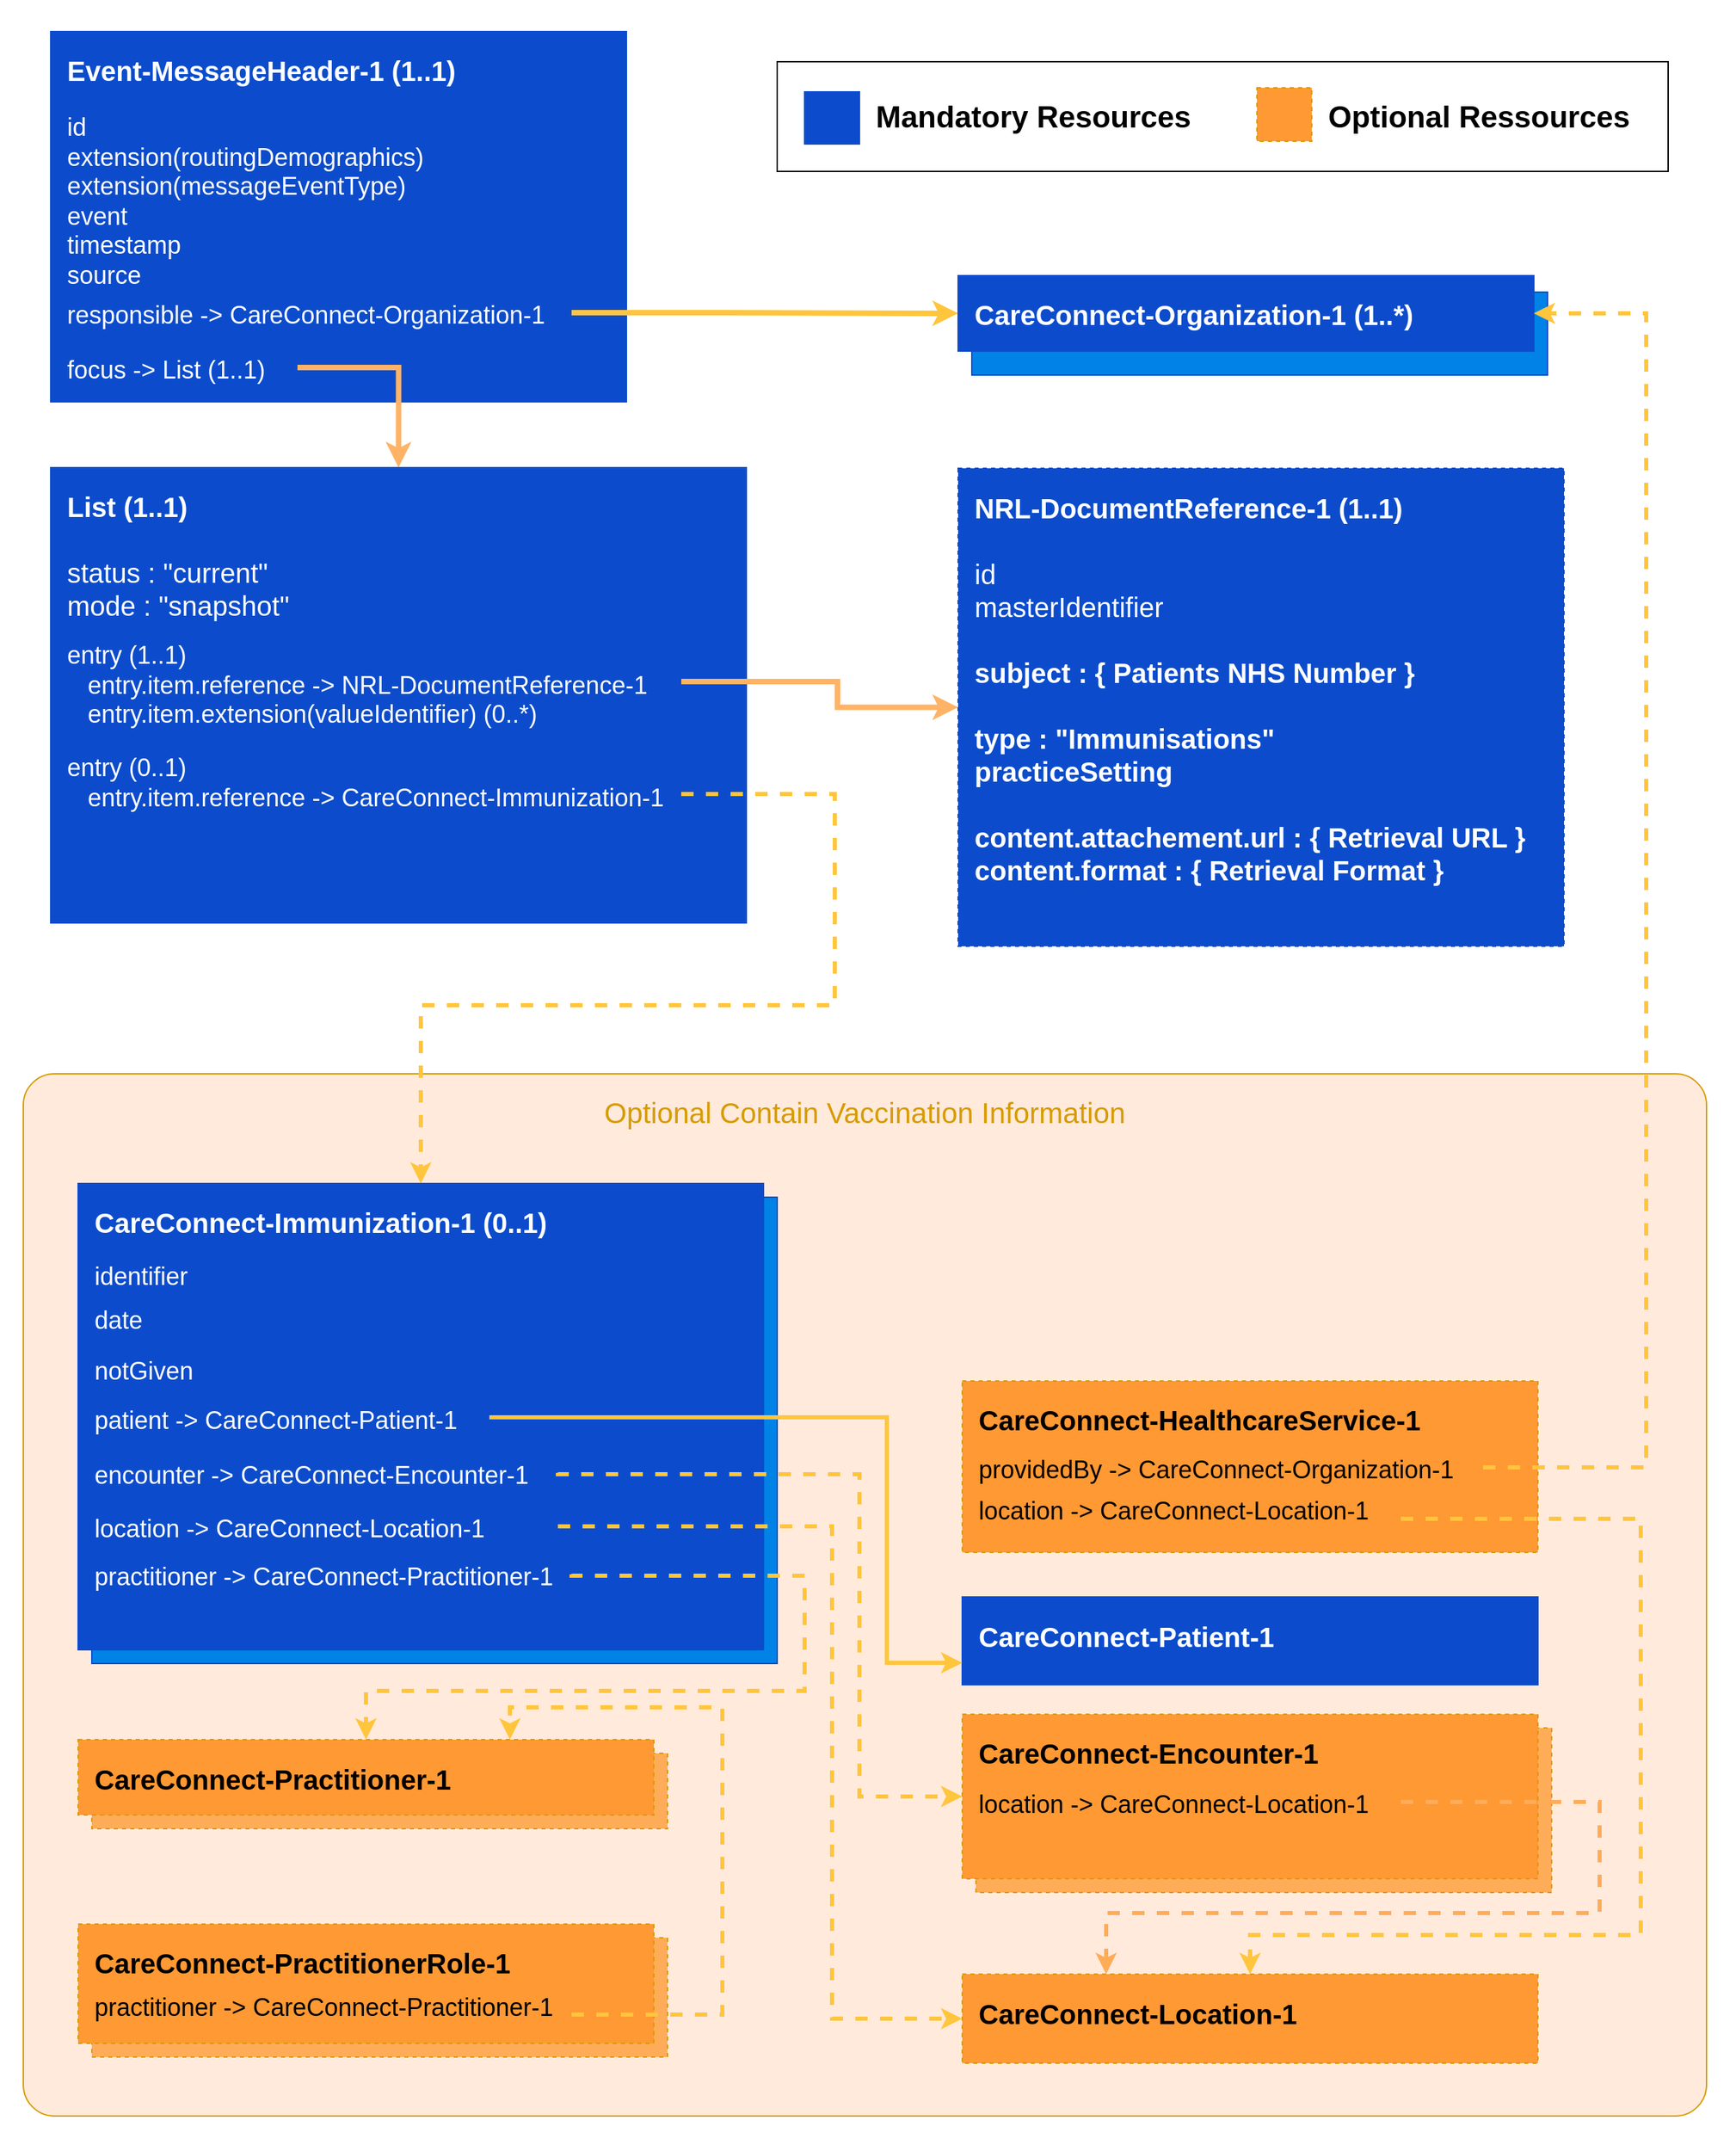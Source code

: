 <mxfile version="13.6.2" type="device"><diagram id="b6cc2b64-dc74-26d6-7d0d-ee15ff615bd6" name="Page-1"><mxGraphModel dx="1710" dy="1007" grid="0" gridSize="10" guides="1" tooltips="1" connect="1" arrows="1" fold="1" page="0" pageScale="1" pageWidth="850" pageHeight="1100" background="#ffffff" math="0" shadow="0"><root><mxCell id="0"/><mxCell id="1" parent="0"/><mxCell id="uJZ3wX4JLUTXl5ksKvSD-90" value="" style="rounded=0;whiteSpace=wrap;html=1;fillColor=none;strokeColor=#FFFFFF;" parent="1" vertex="1"><mxGeometry x="104" y="58" width="1264" height="1566" as="geometry"/></mxCell><mxCell id="U3xSKAkFcY13bJVTAGrU-121" value="&lt;span style=&quot;font-size: 21px; text-align: left;&quot;&gt;Optional Contain Vaccination Information&lt;/span&gt;" style="rounded=1;whiteSpace=wrap;html=1;strokeColor=#D79B00;arcSize=3;verticalAlign=top;fontSize=21;fontColor=#D79B00;spacingTop=9;fillColor=#FFEADB;" parent="1" vertex="1"><mxGeometry x="120" y="840" width="1228" height="760" as="geometry"/></mxCell><mxCell id="U3xSKAkFcY13bJVTAGrU-120" value="CareConnect-Organization-1&lt;br style=&quot;font-size: 20px;&quot;&gt;" style="rounded=0;whiteSpace=wrap;html=1;fillColor=#0082E6;strokeColor=#0C4CCC;fontColor=#FFFFFF;verticalAlign=top;align=left;fontSize=20;spacingLeft=10;spacingTop=10;spacingBottom=10;spacingRight=10;fontStyle=1" parent="1" vertex="1"><mxGeometry x="812" y="270" width="420" height="60.5" as="geometry"/></mxCell><mxCell id="90" value="" style="rounded=0;whiteSpace=wrap;html=1;strokeColor=#000000;strokeWidth=1;fillColor=none;gradientColor=none;fontSize=90;fontColor=#000000;align=left;" parent="1" vertex="1"><mxGeometry x="670" y="102" width="650" height="80" as="geometry"/></mxCell><mxCell id="80" value="&lt;br style=&quot;font-size: 20px&quot;&gt;" style="rounded=0;whiteSpace=wrap;html=1;fillColor=#FF9933;strokeColor=#d79b00;fontColor=#000000;verticalAlign=top;align=left;fontSize=20;spacingLeft=10;spacingTop=10;spacingBottom=10;spacingRight=10;fontStyle=1;gradientDirection=east;dashed=1;" parent="1" vertex="1"><mxGeometry x="1020" y="121" width="40" height="39" as="geometry"/></mxCell><mxCell id="82" value="&lt;br style=&quot;font-size: 20px&quot;&gt;" style="rounded=0;whiteSpace=wrap;html=1;fillColor=#0C4CCC;strokeColor=#0C4CCC;fontColor=#FFFFFF;verticalAlign=top;align=left;fontSize=20;spacingLeft=10;spacingTop=10;spacingBottom=10;spacingRight=10;fontStyle=1" parent="1" vertex="1"><mxGeometry x="690" y="124" width="40" height="38" as="geometry"/></mxCell><mxCell id="83" value="Optional Ressources" style="text;html=1;strokeColor=none;fillColor=none;align=left;verticalAlign=middle;whiteSpace=wrap;rounded=0;dashed=1;fontSize=22;fontColor=#000000;fontStyle=1" parent="1" vertex="1"><mxGeometry x="1070" y="110" width="245" height="65" as="geometry"/></mxCell><mxCell id="87" value="&lt;div style=&quot;text-align: left&quot;&gt;&lt;span&gt;Mandatory Resources&lt;/span&gt;&lt;/div&gt;" style="text;html=1;strokeColor=none;fillColor=none;align=left;verticalAlign=middle;whiteSpace=wrap;rounded=0;dashed=1;fontSize=22;fontColor=#000000;fontStyle=1" parent="1" vertex="1"><mxGeometry x="740" y="110" width="245" height="65" as="geometry"/></mxCell><mxCell id="uEHPl-yuQ3Yh6SYWne49-92" value="Event-MessageHeader-1 (1..1)" style="rounded=0;whiteSpace=wrap;html=1;fillColor=#0C4CCC;strokeColor=#0C4CCC;fontColor=#FFFFFF;verticalAlign=top;align=left;fontSize=20;spacingLeft=10;spacingTop=10;spacingBottom=10;spacingRight=10;fontStyle=1" parent="1" vertex="1"><mxGeometry x="140" y="80" width="420" height="270" as="geometry"/></mxCell><mxCell id="uEHPl-yuQ3Yh6SYWne49-93" style="edgeStyle=orthogonalEdgeStyle;rounded=0;html=1;exitX=1;exitY=0.5;jettySize=auto;orthogonalLoop=1;strokeColor=#FFC53D;strokeWidth=4;fontSize=20;fontColor=#FFFFFF;entryX=0;entryY=0.5;entryDx=0;entryDy=0;" parent="1" source="uEHPl-yuQ3Yh6SYWne49-94" target="uEHPl-yuQ3Yh6SYWne49-95" edge="1"><mxGeometry relative="1" as="geometry"><Array as="points"><mxPoint x="630" y="285"/><mxPoint x="630" y="285"/></Array></mxGeometry></mxCell><mxCell id="uEHPl-yuQ3Yh6SYWne49-94" value="responsible -&amp;gt; CareConnect-Organization-1" style="text;html=1;fontSize=18;fontColor=#FFFFFF;" parent="1" vertex="1"><mxGeometry x="150" y="270" width="370" height="30" as="geometry"/></mxCell><mxCell id="uEHPl-yuQ3Yh6SYWne49-95" value="CareConnect-Organization-1 (1..*)" style="rounded=0;whiteSpace=wrap;html=1;fillColor=#0C4CCC;strokeColor=#0C4CCC;fontColor=#FFFFFF;verticalAlign=top;align=left;fontSize=20;spacingLeft=10;spacingTop=10;spacingBottom=10;spacingRight=10;fontStyle=1" parent="1" vertex="1"><mxGeometry x="802" y="258" width="420" height="55" as="geometry"/></mxCell><mxCell id="uEHPl-yuQ3Yh6SYWne49-96" value="NRL-DocumentReference-1 (1..1)&lt;br&gt;&lt;span style=&quot;font-weight: normal&quot;&gt;&lt;br&gt;id&lt;br&gt;masterIdentifier&lt;br&gt;&lt;br&gt;&lt;/span&gt;subject : { Patients NHS Number }&lt;br&gt;&lt;br&gt;type : &quot;Immunisations&quot;&lt;br&gt;practiceSetting&lt;br&gt;&lt;br&gt;content.attachement.url : { Retrieval URL }&lt;br&gt;content.format : { Retrieval Format }" style="rounded=0;whiteSpace=wrap;html=1;verticalAlign=top;align=left;fontSize=20;spacingLeft=10;spacingTop=10;spacingBottom=10;spacingRight=10;fontStyle=1;gradientDirection=east;dashed=1;strokeColor=#0C4CCC;fillColor=#0C4CCC;fontColor=#FFFFFF;" parent="1" vertex="1"><mxGeometry x="802" y="398.5" width="442" height="348.5" as="geometry"/></mxCell><mxCell id="uEHPl-yuQ3Yh6SYWne49-97" style="edgeStyle=orthogonalEdgeStyle;rounded=0;orthogonalLoop=1;jettySize=auto;html=1;entryX=0.5;entryY=0;entryDx=0;entryDy=0;fillColor=#fff2cc;strokeColor=#FFB366;strokeWidth=4;exitX=1;exitY=0.5;exitDx=0;exitDy=0;" parent="1" source="uEHPl-yuQ3Yh6SYWne49-98" target="uEHPl-yuQ3Yh6SYWne49-99" edge="1"><mxGeometry relative="1" as="geometry"><Array as="points"><mxPoint x="394" y="325"/></Array><mxPoint x="340" y="188" as="sourcePoint"/></mxGeometry></mxCell><mxCell id="uEHPl-yuQ3Yh6SYWne49-98" value="focus -&amp;gt; List (1..1)" style="text;html=1;fontSize=18;fontColor=#FFFFFF;" parent="1" vertex="1"><mxGeometry x="150" y="310" width="170" height="30" as="geometry"/></mxCell><mxCell id="uEHPl-yuQ3Yh6SYWne49-99" value="List (1..1)&lt;br&gt;&lt;br&gt;&lt;span style=&quot;font-weight: 400&quot;&gt;status : &quot;current&quot;&lt;br&gt;&lt;/span&gt;&lt;span style=&quot;font-weight: normal&quot;&gt;mode : &quot;snapshot&quot;&lt;/span&gt;" style="rounded=0;whiteSpace=wrap;html=1;fillColor=#0C4CCC;strokeColor=#0C4CCC;fontColor=#FFFFFF;verticalAlign=top;align=left;fontSize=20;spacingLeft=10;spacingTop=10;spacingBottom=10;spacingRight=10;fontStyle=1" parent="1" vertex="1"><mxGeometry x="140" y="398" width="507.5" height="332" as="geometry"/></mxCell><mxCell id="uEHPl-yuQ3Yh6SYWne49-102" style="edgeStyle=orthogonalEdgeStyle;rounded=0;orthogonalLoop=1;jettySize=auto;html=1;exitX=1;exitY=0.5;exitDx=0;exitDy=0;strokeColor=#FFB366;strokeWidth=4;entryX=0;entryY=0.5;entryDx=0;entryDy=0;" parent="1" source="uEHPl-yuQ3Yh6SYWne49-101" target="uEHPl-yuQ3Yh6SYWne49-96" edge="1"><mxGeometry relative="1" as="geometry"><Array as="points"><mxPoint x="714" y="554"/><mxPoint x="714" y="573"/></Array></mxGeometry></mxCell><mxCell id="uEHPl-yuQ3Yh6SYWne49-101" value="entry (1..1)&lt;br&gt;&amp;nbsp; &amp;nbsp;entry.item.reference -&amp;gt; NRL-DocumentReference-1&lt;br&gt;&amp;nbsp; &amp;nbsp;entry.item.extension(valueIdentifier) (0..*)" style="text;html=1;fontSize=18;fontColor=#FFFFFF;" parent="1" vertex="1"><mxGeometry x="150" y="518" width="450" height="72" as="geometry"/></mxCell><mxCell id="uEHPl-yuQ3Yh6SYWne49-105" value="id&lt;br&gt;extension(routingDemographics)&lt;br&gt;extension(messageEventType)&lt;br&gt;event&lt;br&gt;timestamp&lt;br&gt;source" style="text;html=1;fontSize=18;fontColor=#FFFFFF;" parent="1" vertex="1"><mxGeometry x="150" y="132.5" width="370" height="137.5" as="geometry"/></mxCell><mxCell id="IVpycBF_65IJnbb-PFFx-92" style="edgeStyle=orthogonalEdgeStyle;rounded=0;orthogonalLoop=1;jettySize=auto;html=1;exitX=1;exitY=0.5;exitDx=0;exitDy=0;entryX=0.5;entryY=0;entryDx=0;entryDy=0;fontColor=#FFFFFF;fillColor=#ffe6cc;strokeWidth=3;strokeColor=#FFC53D;dashed=1;" parent="1" source="IVpycBF_65IJnbb-PFFx-90" target="U3xSKAkFcY13bJVTAGrU-94" edge="1"><mxGeometry relative="1" as="geometry"><Array as="points"><mxPoint x="712" y="636"/><mxPoint x="712" y="790"/><mxPoint x="410" y="790"/></Array></mxGeometry></mxCell><mxCell id="IVpycBF_65IJnbb-PFFx-90" value="entry (0..1)&lt;br&gt;&amp;nbsp; &amp;nbsp;entry.item.reference -&amp;gt; CareConnect-Immunization-1" style="text;html=1;fontSize=18;fontColor=#FFFFFF;" parent="1" vertex="1"><mxGeometry x="150" y="600" width="450" height="72" as="geometry"/></mxCell><mxCell id="U3xSKAkFcY13bJVTAGrU-90" value="CareConnect-Immunization-1" style="rounded=0;whiteSpace=wrap;html=1;verticalAlign=top;align=left;fontSize=20;spacingLeft=10;spacingTop=10;spacingBottom=10;spacingRight=10;fontStyle=1;fillColor=#0082E6;strokeColor=#0C4CCC;fontColor=#FFFFFF;" parent="1" vertex="1"><mxGeometry x="170" y="930" width="500" height="340" as="geometry"/></mxCell><mxCell id="U3xSKAkFcY13bJVTAGrU-92" value="CareConnect-Practitioner-1&lt;br style=&quot;font-size: 20px&quot;&gt;" style="rounded=0;whiteSpace=wrap;html=1;fillColor=#FFAC59;strokeColor=#d79b00;fontColor=#000000;verticalAlign=top;align=left;fontSize=20;spacingLeft=10;spacingTop=10;spacingBottom=10;spacingRight=10;fontStyle=1;gradientDirection=east;dashed=1;" parent="1" vertex="1"><mxGeometry x="815" y="1317" width="420" height="120" as="geometry"/></mxCell><mxCell id="U3xSKAkFcY13bJVTAGrU-94" value="CareConnect-Immunization-1 (0..1)" style="rounded=0;whiteSpace=wrap;html=1;verticalAlign=top;align=left;fontSize=20;spacingLeft=10;spacingTop=10;spacingBottom=10;spacingRight=10;fontStyle=1;fillColor=#0C4CCC;strokeColor=#0C4CCC;fontColor=#FFFFFF;" parent="1" vertex="1"><mxGeometry x="160" y="920" width="500" height="340" as="geometry"/></mxCell><mxCell id="U3xSKAkFcY13bJVTAGrU-95" value="CareConnect-Patient-1&lt;br style=&quot;font-size: 20px&quot;&gt;" style="rounded=0;whiteSpace=wrap;html=1;fillColor=#0C4CCC;strokeColor=#0C4CCC;fontColor=#FFFFFF;verticalAlign=top;align=left;fontSize=20;spacingLeft=10;spacingTop=10;spacingBottom=10;spacingRight=10;fontStyle=1" parent="1" vertex="1"><mxGeometry x="805" y="1221.5" width="420" height="64" as="geometry"/></mxCell><mxCell id="U3xSKAkFcY13bJVTAGrU-96" style="edgeStyle=orthogonalEdgeStyle;rounded=0;html=1;exitX=1;exitY=0.5;entryX=0;entryY=0.75;jettySize=auto;orthogonalLoop=1;strokeColor=#FFC53D;strokeWidth=3;fontSize=20;fontColor=#FFFFFF;entryDx=0;entryDy=0;" parent="1" source="U3xSKAkFcY13bJVTAGrU-97" target="U3xSKAkFcY13bJVTAGrU-95" edge="1"><mxGeometry relative="1" as="geometry"><Array as="points"><mxPoint x="750" y="1091"/><mxPoint x="750" y="1270"/></Array></mxGeometry></mxCell><mxCell id="U3xSKAkFcY13bJVTAGrU-97" value="patient -&amp;gt; CareConnect-Patient-1" style="text;html=1;fontSize=18;fontColor=#FFFFFF;" parent="1" vertex="1"><mxGeometry x="170" y="1075.5" width="290" height="30" as="geometry"/></mxCell><mxCell id="U3xSKAkFcY13bJVTAGrU-98" value="CareConnect-Encounter-1" style="rounded=0;whiteSpace=wrap;html=1;fillColor=#FF9933;strokeColor=#d79b00;fontColor=#000000;verticalAlign=top;align=left;fontSize=20;spacingLeft=10;spacingTop=10;spacingBottom=10;spacingRight=10;fontStyle=1;gradientDirection=east;dashed=1;" parent="1" vertex="1"><mxGeometry x="805" y="1307" width="420" height="120" as="geometry"/></mxCell><mxCell id="U3xSKAkFcY13bJVTAGrU-99" value="identifier" style="text;html=1;fontSize=18;fontColor=#FFFFFF;" parent="1" vertex="1"><mxGeometry x="170" y="970.5" width="300" height="30" as="geometry"/></mxCell><mxCell id="U3xSKAkFcY13bJVTAGrU-100" value="date" style="text;html=1;fontSize=18;fontColor=#FFFFFF;" parent="1" vertex="1"><mxGeometry x="170" y="1002.5" width="300" height="30" as="geometry"/></mxCell><mxCell id="U3xSKAkFcY13bJVTAGrU-101" style="edgeStyle=orthogonalEdgeStyle;rounded=0;orthogonalLoop=1;jettySize=auto;html=1;exitX=1;exitY=0.5;exitDx=0;exitDy=0;entryX=0;entryY=0.5;entryDx=0;entryDy=0;dashed=1;strokeColor=#FFC53D;strokeWidth=3;fontColor=#000000;" parent="1" source="U3xSKAkFcY13bJVTAGrU-102" target="U3xSKAkFcY13bJVTAGrU-98" edge="1"><mxGeometry relative="1" as="geometry"><Array as="points"><mxPoint x="510" y="1132"/><mxPoint x="730" y="1132"/><mxPoint x="730" y="1367"/></Array></mxGeometry></mxCell><mxCell id="U3xSKAkFcY13bJVTAGrU-102" value="encounter -&amp;gt; CareConnect-Encounter-1" style="text;html=1;fontSize=18;fontColor=#FFFFFF;" parent="1" vertex="1"><mxGeometry x="170" y="1116" width="340" height="30" as="geometry"/></mxCell><mxCell id="U3xSKAkFcY13bJVTAGrU-103" value="CareConnect-Practitioner-1&lt;br style=&quot;font-size: 20px&quot;&gt;" style="rounded=0;whiteSpace=wrap;html=1;fillColor=#FFAC59;strokeColor=#d79b00;fontColor=#000000;verticalAlign=top;align=left;fontSize=20;spacingLeft=10;spacingTop=10;spacingBottom=10;spacingRight=10;fontStyle=1;gradientDirection=east;dashed=1;" parent="1" vertex="1"><mxGeometry x="170" y="1335.5" width="420" height="55" as="geometry"/></mxCell><mxCell id="U3xSKAkFcY13bJVTAGrU-104" value="CareConnect-Practitioner-1&lt;br style=&quot;font-size: 20px&quot;&gt;" style="rounded=0;whiteSpace=wrap;html=1;fillColor=#FF9933;strokeColor=#d79b00;fontColor=#000000;verticalAlign=top;align=left;fontSize=20;spacingLeft=10;spacingTop=10;spacingBottom=10;spacingRight=10;fontStyle=1;gradientDirection=east;dashed=1;" parent="1" vertex="1"><mxGeometry x="160" y="1325.5" width="420" height="55" as="geometry"/></mxCell><mxCell id="U3xSKAkFcY13bJVTAGrU-105" value="CareConnect-Practitioner-1&lt;br style=&quot;font-size: 20px&quot;&gt;" style="rounded=0;whiteSpace=wrap;html=1;fillColor=#FFAC59;strokeColor=#d79b00;fontColor=#000000;verticalAlign=top;align=left;fontSize=20;spacingLeft=10;spacingTop=10;spacingBottom=10;spacingRight=10;fontStyle=1;gradientDirection=east;dashed=1;" parent="1" vertex="1"><mxGeometry x="170" y="1470" width="420" height="87" as="geometry"/></mxCell><mxCell id="U3xSKAkFcY13bJVTAGrU-106" value="CareConnect-PractitionerRole-1" style="rounded=0;whiteSpace=wrap;html=1;fillColor=#FF9933;strokeColor=#d79b00;fontColor=#000000;verticalAlign=top;align=left;fontSize=20;spacingLeft=10;spacingTop=10;spacingBottom=10;spacingRight=10;fontStyle=1;gradientDirection=east;dashed=1;" parent="1" vertex="1"><mxGeometry x="160" y="1460" width="420" height="87" as="geometry"/></mxCell><mxCell id="U3xSKAkFcY13bJVTAGrU-107" style="edgeStyle=orthogonalEdgeStyle;rounded=0;orthogonalLoop=1;jettySize=auto;html=1;exitX=1;exitY=0.75;exitDx=0;exitDy=0;entryX=0.75;entryY=0;entryDx=0;entryDy=0;dashed=1;strokeColor=#FFC53D;strokeWidth=3;" parent="1" source="U3xSKAkFcY13bJVTAGrU-108" target="U3xSKAkFcY13bJVTAGrU-104" edge="1"><mxGeometry relative="1" as="geometry"><Array as="points"><mxPoint x="630" y="1526"/><mxPoint x="630" y="1302"/><mxPoint x="475" y="1302"/></Array></mxGeometry></mxCell><mxCell id="U3xSKAkFcY13bJVTAGrU-108" value="practitioner -&amp;gt; CareConnect-Practitioner-1" style="text;html=1;fontSize=18;fontColor=#000000;" parent="1" vertex="1"><mxGeometry x="170" y="1503.5" width="350" height="30" as="geometry"/></mxCell><mxCell id="U3xSKAkFcY13bJVTAGrU-109" value="notGiven" style="text;html=1;fontSize=18;fontColor=#FFFFFF;" parent="1" vertex="1"><mxGeometry x="170" y="1040" width="300" height="30" as="geometry"/></mxCell><mxCell id="U3xSKAkFcY13bJVTAGrU-110" value="CareConnect-Location-1" style="rounded=0;whiteSpace=wrap;html=1;fillColor=#FF9933;strokeColor=#d79b00;fontColor=#000000;verticalAlign=top;align=left;fontSize=20;spacingLeft=10;spacingTop=10;spacingBottom=10;spacingRight=10;fontStyle=1;gradientDirection=east;dashed=1;" parent="1" vertex="1"><mxGeometry x="805" y="1496.5" width="420" height="65" as="geometry"/></mxCell><mxCell id="U3xSKAkFcY13bJVTAGrU-111" style="edgeStyle=orthogonalEdgeStyle;rounded=0;orthogonalLoop=1;jettySize=auto;html=1;exitX=1;exitY=0.5;exitDx=0;exitDy=0;entryX=0;entryY=0.5;entryDx=0;entryDy=0;fillColor=#ffe6cc;strokeColor=#FFC53D;strokeWidth=3;dashed=1;" parent="1" source="U3xSKAkFcY13bJVTAGrU-112" target="U3xSKAkFcY13bJVTAGrU-110" edge="1"><mxGeometry relative="1" as="geometry"><Array as="points"><mxPoint x="710" y="1170"/><mxPoint x="710" y="1529"/></Array></mxGeometry></mxCell><mxCell id="U3xSKAkFcY13bJVTAGrU-112" value="location -&amp;gt; CareConnect-Location-1" style="text;html=1;fontSize=18;fontColor=#FFFFFF;" parent="1" vertex="1"><mxGeometry x="170" y="1155" width="340" height="30" as="geometry"/></mxCell><mxCell id="U3xSKAkFcY13bJVTAGrU-113" style="edgeStyle=orthogonalEdgeStyle;rounded=0;orthogonalLoop=1;jettySize=auto;html=1;exitX=1;exitY=0.5;exitDx=0;exitDy=0;dashed=1;strokeColor=#FFC53D;strokeWidth=3;entryX=0.5;entryY=0;entryDx=0;entryDy=0;" parent="1" source="U3xSKAkFcY13bJVTAGrU-114" target="U3xSKAkFcY13bJVTAGrU-104" edge="1"><mxGeometry relative="1" as="geometry"><Array as="points"><mxPoint x="690" y="1206"/><mxPoint x="690" y="1290"/><mxPoint x="370" y="1290"/></Array><mxPoint x="330" y="1280" as="targetPoint"/></mxGeometry></mxCell><mxCell id="U3xSKAkFcY13bJVTAGrU-114" value="practitioner -&amp;gt; CareConnect-Practitioner-1" style="text;html=1;fontSize=18;fontColor=#FFFFFF;" parent="1" vertex="1"><mxGeometry x="170" y="1190" width="350" height="30" as="geometry"/></mxCell><mxCell id="U3xSKAkFcY13bJVTAGrU-115" value="CareConnect-HealthcareService-1" style="rounded=0;whiteSpace=wrap;html=1;fillColor=#FF9933;strokeColor=#d79b00;fontColor=#000000;verticalAlign=top;align=left;fontSize=20;spacingLeft=10;spacingTop=10;spacingBottom=10;spacingRight=10;fontStyle=1;gradientDirection=east;dashed=1;" parent="1" vertex="1"><mxGeometry x="805" y="1064" width="420" height="125" as="geometry"/></mxCell><mxCell id="U3xSKAkFcY13bJVTAGrU-116" style="edgeStyle=orthogonalEdgeStyle;rounded=0;orthogonalLoop=1;jettySize=auto;html=1;exitX=1;exitY=0.5;exitDx=0;exitDy=0;entryX=1;entryY=0.5;entryDx=0;entryDy=0;dashed=1;strokeColor=#FFC53D;strokeWidth=3;" parent="1" source="U3xSKAkFcY13bJVTAGrU-117" target="uEHPl-yuQ3Yh6SYWne49-95" edge="1"><mxGeometry relative="1" as="geometry"><Array as="points"><mxPoint x="1304" y="1127"/><mxPoint x="1304" y="286"/></Array></mxGeometry></mxCell><mxCell id="U3xSKAkFcY13bJVTAGrU-117" value="providedBy -&amp;gt; CareConnect-Organization-1" style="text;html=1;fontSize=18;fontColor=#000000;" parent="1" vertex="1"><mxGeometry x="815" y="1112" width="370" height="30" as="geometry"/></mxCell><mxCell id="U3xSKAkFcY13bJVTAGrU-118" style="edgeStyle=orthogonalEdgeStyle;rounded=0;orthogonalLoop=1;jettySize=auto;html=1;exitX=1;exitY=0.75;exitDx=0;exitDy=0;dashed=1;strokeColor=#FFC53D;strokeWidth=3;" parent="1" source="U3xSKAkFcY13bJVTAGrU-119" target="U3xSKAkFcY13bJVTAGrU-110" edge="1"><mxGeometry relative="1" as="geometry"><Array as="points"><mxPoint x="1300" y="1165"/><mxPoint x="1300" y="1468"/><mxPoint x="1015" y="1468"/></Array></mxGeometry></mxCell><mxCell id="U3xSKAkFcY13bJVTAGrU-119" value="location -&amp;gt; CareConnect-Location-1" style="text;html=1;fontSize=18;fontColor=#000000;" parent="1" vertex="1"><mxGeometry x="815" y="1142" width="310" height="30" as="geometry"/></mxCell><mxCell id="U3xSKAkFcY13bJVTAGrU-124" style="edgeStyle=orthogonalEdgeStyle;rounded=0;orthogonalLoop=1;jettySize=auto;html=1;exitX=1;exitY=0.5;exitDx=0;exitDy=0;entryX=0.25;entryY=0;entryDx=0;entryDy=0;fontSize=21;fontColor=#D79B00;strokeColor=#FFAC59;dashed=1;strokeWidth=3;" parent="1" source="U3xSKAkFcY13bJVTAGrU-123" target="U3xSKAkFcY13bJVTAGrU-110" edge="1"><mxGeometry relative="1" as="geometry"><Array as="points"><mxPoint x="1270" y="1371"/><mxPoint x="1270" y="1452"/><mxPoint x="910" y="1452"/></Array></mxGeometry></mxCell><mxCell id="U3xSKAkFcY13bJVTAGrU-123" value="location -&amp;gt; CareConnect-Location-1" style="text;html=1;fontSize=18;fontColor=#000000;" parent="1" vertex="1"><mxGeometry x="815" y="1356" width="310" height="30" as="geometry"/></mxCell></root></mxGraphModel></diagram></mxfile>